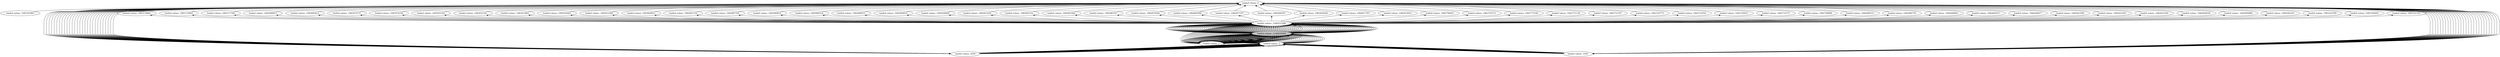 digraph {
	"loaded values- 1083181865"
	"loaded values- 0"
	"loaded values- 0" -> "loaded values- 1083181865" [dir=back]
	"loaded values- 2050"
	"loaded values- 2050" -> "loaded values- 0" [dir=back]
	"loaded values- 3"
	"loaded values- 3" -> "loaded values- 2050" [dir=back]
	"loaded values- -1246676664"
	"loaded values- -1246676664" -> "loaded values- 3" [dir=back]
	"loaded values- -1090521896"
	"loaded values- -1090521896" -> "loaded values- -1246676664" [dir=back]
	"loaded values- 2"
	"loaded values- 2" -> "loaded values- -1090521896" [dir=back]
	"loaded values- -1246676664"
	"loaded values- -1246676664" -> "loaded values- 2" [dir=back]
	"loaded values- -1090521896"
	"loaded values- -1090521896" -> "loaded values- -1246676664" [dir=back]
	"loaded values- 1083162599"
	"loaded values- 1083162599" -> "loaded values- -1090521896" [dir=back]
	"loaded values- 0"
	"loaded values- 0" -> "loaded values- 1083162599" [dir=back]
	"loaded values- 1050"
	"loaded values- 1050" -> "loaded values- 0" [dir=back]
	"loaded values- 3"
	"loaded values- 3" -> "loaded values- 1050" [dir=back]
	"loaded values- -1246676664"
	"loaded values- -1246676664" -> "loaded values- 3" [dir=back]
	"loaded values- -1090521896"
	"loaded values- -1090521896" -> "loaded values- -1246676664" [dir=back]
	"loaded values- 2"
	"loaded values- 2" -> "loaded values- -1090521896" [dir=back]
	"loaded values- -1246676664"
	"loaded values- -1246676664" -> "loaded values- 2" [dir=back]
	"loaded values- -1090521896"
	"loaded values- -1090521896" -> "loaded values- -1246676664" [dir=back]
	"loaded values- 1083160444"
	"loaded values- 1083160444" -> "loaded values- -1090521896" [dir=back]
	"loaded values- 0"
	"loaded values- 0" -> "loaded values- 1083160444" [dir=back]
	"loaded values- 2050"
	"loaded values- 2050" -> "loaded values- 0" [dir=back]
	"loaded values- 3"
	"loaded values- 3" -> "loaded values- 2050" [dir=back]
	"loaded values- -1246676664"
	"loaded values- -1246676664" -> "loaded values- 3" [dir=back]
	"loaded values- -1090521896"
	"loaded values- -1090521896" -> "loaded values- -1246676664" [dir=back]
	"loaded values- 2"
	"loaded values- 2" -> "loaded values- -1090521896" [dir=back]
	"loaded values- -1246676664"
	"loaded values- -1246676664" -> "loaded values- 2" [dir=back]
	"loaded values- -1090521896"
	"loaded values- -1090521896" -> "loaded values- -1246676664" [dir=back]
	"loaded values- 1083141141"
	"loaded values- 1083141141" -> "loaded values- -1090521896" [dir=back]
	"loaded values- 0"
	"loaded values- 0" -> "loaded values- 1083141141" [dir=back]
	"loaded values- 1050"
	"loaded values- 1050" -> "loaded values- 0" [dir=back]
	"loaded values- 3"
	"loaded values- 3" -> "loaded values- 1050" [dir=back]
	"loaded values- -1246676664"
	"loaded values- -1246676664" -> "loaded values- 3" [dir=back]
	"loaded values- -1090521896"
	"loaded values- -1090521896" -> "loaded values- -1246676664" [dir=back]
	"loaded values- 2"
	"loaded values- 2" -> "loaded values- -1090521896" [dir=back]
	"loaded values- -1246676664"
	"loaded values- -1246676664" -> "loaded values- 2" [dir=back]
	"loaded values- -1090521896"
	"loaded values- -1090521896" -> "loaded values- -1246676664" [dir=back]
	"loaded values- 1083138865"
	"loaded values- 1083138865" -> "loaded values- -1090521896" [dir=back]
	"loaded values- 0"
	"loaded values- 0" -> "loaded values- 1083138865" [dir=back]
	"loaded values- 2050"
	"loaded values- 2050" -> "loaded values- 0" [dir=back]
	"loaded values- 3"
	"loaded values- 3" -> "loaded values- 2050" [dir=back]
	"loaded values- -1246676664"
	"loaded values- -1246676664" -> "loaded values- 3" [dir=back]
	"loaded values- -1090521896"
	"loaded values- -1090521896" -> "loaded values- -1246676664" [dir=back]
	"loaded values- 2"
	"loaded values- 2" -> "loaded values- -1090521896" [dir=back]
	"loaded values- -1246676664"
	"loaded values- -1246676664" -> "loaded values- 2" [dir=back]
	"loaded values- -1090521896"
	"loaded values- -1090521896" -> "loaded values- -1246676664" [dir=back]
	"loaded values- 1083119844"
	"loaded values- 1083119844" -> "loaded values- -1090521896" [dir=back]
	"loaded values- 0"
	"loaded values- 0" -> "loaded values- 1083119844" [dir=back]
	"loaded values- 1050"
	"loaded values- 1050" -> "loaded values- 0" [dir=back]
	"loaded values- 3"
	"loaded values- 3" -> "loaded values- 1050" [dir=back]
	"loaded values- -1246676664"
	"loaded values- -1246676664" -> "loaded values- 3" [dir=back]
	"loaded values- -1090521896"
	"loaded values- -1090521896" -> "loaded values- -1246676664" [dir=back]
	"loaded values- 2"
	"loaded values- 2" -> "loaded values- -1090521896" [dir=back]
	"loaded values- -1246676664"
	"loaded values- -1246676664" -> "loaded values- 2" [dir=back]
	"loaded values- -1090521896"
	"loaded values- -1090521896" -> "loaded values- -1246676664" [dir=back]
	"loaded values- 1083117506"
	"loaded values- 1083117506" -> "loaded values- -1090521896" [dir=back]
	"loaded values- 0"
	"loaded values- 0" -> "loaded values- 1083117506" [dir=back]
	"loaded values- 2050"
	"loaded values- 2050" -> "loaded values- 0" [dir=back]
	"loaded values- 3"
	"loaded values- 3" -> "loaded values- 2050" [dir=back]
	"loaded values- -1246676664"
	"loaded values- -1246676664" -> "loaded values- 3" [dir=back]
	"loaded values- -1090521896"
	"loaded values- -1090521896" -> "loaded values- -1246676664" [dir=back]
	"loaded values- 2"
	"loaded values- 2" -> "loaded values- -1090521896" [dir=back]
	"loaded values- -1246676664"
	"loaded values- -1246676664" -> "loaded values- 2" [dir=back]
	"loaded values- -1090521896"
	"loaded values- -1090521896" -> "loaded values- -1246676664" [dir=back]
	"loaded values- 1083098057"
	"loaded values- 1083098057" -> "loaded values- -1090521896" [dir=back]
	"loaded values- 0"
	"loaded values- 0" -> "loaded values- 1083098057" [dir=back]
	"loaded values- 1050"
	"loaded values- 1050" -> "loaded values- 0" [dir=back]
	"loaded values- 3"
	"loaded values- 3" -> "loaded values- 1050" [dir=back]
	"loaded values- -1246676664"
	"loaded values- -1246676664" -> "loaded values- 3" [dir=back]
	"loaded values- -1090521896"
	"loaded values- -1090521896" -> "loaded values- -1246676664" [dir=back]
	"loaded values- 2"
	"loaded values- 2" -> "loaded values- -1090521896" [dir=back]
	"loaded values- -1246676664"
	"loaded values- -1246676664" -> "loaded values- 2" [dir=back]
	"loaded values- -1090521896"
	"loaded values- -1090521896" -> "loaded values- -1246676664" [dir=back]
	"loaded values- 1083095614"
	"loaded values- 1083095614" -> "loaded values- -1090521896" [dir=back]
	"loaded values- 0"
	"loaded values- 0" -> "loaded values- 1083095614" [dir=back]
	"loaded values- 2050"
	"loaded values- 2050" -> "loaded values- 0" [dir=back]
	"loaded values- 3"
	"loaded values- 3" -> "loaded values- 2050" [dir=back]
	"loaded values- -1246676664"
	"loaded values- -1246676664" -> "loaded values- 3" [dir=back]
	"loaded values- -1090521896"
	"loaded values- -1090521896" -> "loaded values- -1246676664" [dir=back]
	"loaded values- 2"
	"loaded values- 2" -> "loaded values- -1090521896" [dir=back]
	"loaded values- -1246676664"
	"loaded values- -1246676664" -> "loaded values- 2" [dir=back]
	"loaded values- -1090521896"
	"loaded values- -1090521896" -> "loaded values- -1246676664" [dir=back]
	"loaded values- 1083076731"
	"loaded values- 1083076731" -> "loaded values- -1090521896" [dir=back]
	"loaded values- 0"
	"loaded values- 0" -> "loaded values- 1083076731" [dir=back]
	"loaded values- 1050"
	"loaded values- 1050" -> "loaded values- 0" [dir=back]
	"loaded values- 3"
	"loaded values- 3" -> "loaded values- 1050" [dir=back]
	"loaded values- -1246676664"
	"loaded values- -1246676664" -> "loaded values- 3" [dir=back]
	"loaded values- -1090521896"
	"loaded values- -1090521896" -> "loaded values- -1246676664" [dir=back]
	"loaded values- 2"
	"loaded values- 2" -> "loaded values- -1090521896" [dir=back]
	"loaded values- -1246676664"
	"loaded values- -1246676664" -> "loaded values- 2" [dir=back]
	"loaded values- -1090521896"
	"loaded values- -1090521896" -> "loaded values- -1246676664" [dir=back]
	"loaded values- 1083074258"
	"loaded values- 1083074258" -> "loaded values- -1090521896" [dir=back]
	"loaded values- 0"
	"loaded values- 0" -> "loaded values- 1083074258" [dir=back]
	"loaded values- 2050"
	"loaded values- 2050" -> "loaded values- 0" [dir=back]
	"loaded values- 3"
	"loaded values- 3" -> "loaded values- 2050" [dir=back]
	"loaded values- -1246676664"
	"loaded values- -1246676664" -> "loaded values- 3" [dir=back]
	"loaded values- -1090521896"
	"loaded values- -1090521896" -> "loaded values- -1246676664" [dir=back]
	"loaded values- 2"
	"loaded values- 2" -> "loaded values- -1090521896" [dir=back]
	"loaded values- -1246676664"
	"loaded values- -1246676664" -> "loaded values- 2" [dir=back]
	"loaded values- -1090521896"
	"loaded values- -1090521896" -> "loaded values- -1246676664" [dir=back]
	"loaded values- 1083055391"
	"loaded values- 1083055391" -> "loaded values- -1090521896" [dir=back]
	"loaded values- 0"
	"loaded values- 0" -> "loaded values- 1083055391" [dir=back]
	"loaded values- 1050"
	"loaded values- 1050" -> "loaded values- 0" [dir=back]
	"loaded values- 3"
	"loaded values- 3" -> "loaded values- 1050" [dir=back]
	"loaded values- -1246676664"
	"loaded values- -1246676664" -> "loaded values- 3" [dir=back]
	"loaded values- -1090521896"
	"loaded values- -1090521896" -> "loaded values- -1246676664" [dir=back]
	"loaded values- 2"
	"loaded values- 2" -> "loaded values- -1090521896" [dir=back]
	"loaded values- -1246676664"
	"loaded values- -1246676664" -> "loaded values- 2" [dir=back]
	"loaded values- -1090521896"
	"loaded values- -1090521896" -> "loaded values- -1246676664" [dir=back]
	"loaded values- 1083052391"
	"loaded values- 1083052391" -> "loaded values- -1090521896" [dir=back]
	"loaded values- 0"
	"loaded values- 0" -> "loaded values- 1083052391" [dir=back]
	"loaded values- 2050"
	"loaded values- 2050" -> "loaded values- 0" [dir=back]
	"loaded values- 3"
	"loaded values- 3" -> "loaded values- 2050" [dir=back]
	"loaded values- -1246676664"
	"loaded values- -1246676664" -> "loaded values- 3" [dir=back]
	"loaded values- -1090521896"
	"loaded values- -1090521896" -> "loaded values- -1246676664" [dir=back]
	"loaded values- 2"
	"loaded values- 2" -> "loaded values- -1090521896" [dir=back]
	"loaded values- -1246676664"
	"loaded values- -1246676664" -> "loaded values- 2" [dir=back]
	"loaded values- -1090521896"
	"loaded values- -1090521896" -> "loaded values- -1246676664" [dir=back]
	"loaded values- 1083033862"
	"loaded values- 1083033862" -> "loaded values- -1090521896" [dir=back]
	"loaded values- 0"
	"loaded values- 0" -> "loaded values- 1083033862" [dir=back]
	"loaded values- 1050"
	"loaded values- 1050" -> "loaded values- 0" [dir=back]
	"loaded values- 3"
	"loaded values- 3" -> "loaded values- 1050" [dir=back]
	"loaded values- -1246676664"
	"loaded values- -1246676664" -> "loaded values- 3" [dir=back]
	"loaded values- -1090521896"
	"loaded values- -1090521896" -> "loaded values- -1246676664" [dir=back]
	"loaded values- 2"
	"loaded values- 2" -> "loaded values- -1090521896" [dir=back]
	"loaded values- -1246676664"
	"loaded values- -1246676664" -> "loaded values- 2" [dir=back]
	"loaded values- -1090521896"
	"loaded values- -1090521896" -> "loaded values- -1246676664" [dir=back]
	"loaded values- 1083030403"
	"loaded values- 1083030403" -> "loaded values- -1090521896" [dir=back]
	"loaded values- 0"
	"loaded values- 0" -> "loaded values- 1083030403" [dir=back]
	"loaded values- 2050"
	"loaded values- 2050" -> "loaded values- 0" [dir=back]
	"loaded values- 3"
	"loaded values- 3" -> "loaded values- 2050" [dir=back]
	"loaded values- -1246676664"
	"loaded values- -1246676664" -> "loaded values- 3" [dir=back]
	"loaded values- -1090521896"
	"loaded values- -1090521896" -> "loaded values- -1246676664" [dir=back]
	"loaded values- 2"
	"loaded values- 2" -> "loaded values- -1090521896" [dir=back]
	"loaded values- -1246676664"
	"loaded values- -1246676664" -> "loaded values- 2" [dir=back]
	"loaded values- -1090521896"
	"loaded values- -1090521896" -> "loaded values- -1246676664" [dir=back]
	"loaded values- 1083012489"
	"loaded values- 1083012489" -> "loaded values- -1090521896" [dir=back]
	"loaded values- 0"
	"loaded values- 0" -> "loaded values- 1083012489" [dir=back]
	"loaded values- 1050"
	"loaded values- 1050" -> "loaded values- 0" [dir=back]
	"loaded values- 3"
	"loaded values- 3" -> "loaded values- 1050" [dir=back]
	"loaded values- -1246676664"
	"loaded values- -1246676664" -> "loaded values- 3" [dir=back]
	"loaded values- -1090521896"
	"loaded values- -1090521896" -> "loaded values- -1246676664" [dir=back]
	"loaded values- 2"
	"loaded values- 2" -> "loaded values- -1090521896" [dir=back]
	"loaded values- -1246676664"
	"loaded values- -1246676664" -> "loaded values- 2" [dir=back]
	"loaded values- -1090521896"
	"loaded values- -1090521896" -> "loaded values- -1246676664" [dir=back]
	"loaded values- 1083009053"
	"loaded values- 1083009053" -> "loaded values- -1090521896" [dir=back]
	"loaded values- 0"
	"loaded values- 0" -> "loaded values- 1083009053" [dir=back]
	"loaded values- 2050"
	"loaded values- 2050" -> "loaded values- 0" [dir=back]
	"loaded values- 3"
	"loaded values- 3" -> "loaded values- 2050" [dir=back]
	"loaded values- -1246676664"
	"loaded values- -1246676664" -> "loaded values- 3" [dir=back]
	"loaded values- -1090521896"
	"loaded values- -1090521896" -> "loaded values- -1246676664" [dir=back]
	"loaded values- 2"
	"loaded values- 2" -> "loaded values- -1090521896" [dir=back]
	"loaded values- -1246676664"
	"loaded values- -1246676664" -> "loaded values- 2" [dir=back]
	"loaded values- -1090521896"
	"loaded values- -1090521896" -> "loaded values- -1246676664" [dir=back]
	"loaded values- 1082991150"
	"loaded values- 1082991150" -> "loaded values- -1090521896" [dir=back]
	"loaded values- 0"
	"loaded values- 0" -> "loaded values- 1082991150" [dir=back]
	"loaded values- 1050"
	"loaded values- 1050" -> "loaded values- 0" [dir=back]
	"loaded values- 3"
	"loaded values- 3" -> "loaded values- 1050" [dir=back]
	"loaded values- -1246676664"
	"loaded values- -1246676664" -> "loaded values- 3" [dir=back]
	"loaded values- -1090521896"
	"loaded values- -1090521896" -> "loaded values- -1246676664" [dir=back]
	"loaded values- 2"
	"loaded values- 2" -> "loaded values- -1090521896" [dir=back]
	"loaded values- -1246676664"
	"loaded values- -1246676664" -> "loaded values- 2" [dir=back]
	"loaded values- -1090521896"
	"loaded values- -1090521896" -> "loaded values- -1246676664" [dir=back]
	"loaded values- 1082987709"
	"loaded values- 1082987709" -> "loaded values- -1090521896" [dir=back]
	"loaded values- 0"
	"loaded values- 0" -> "loaded values- 1082987709" [dir=back]
	"loaded values- 2050"
	"loaded values- 2050" -> "loaded values- 0" [dir=back]
	"loaded values- 3"
	"loaded values- 3" -> "loaded values- 2050" [dir=back]
	"loaded values- -1246676664"
	"loaded values- -1246676664" -> "loaded values- 3" [dir=back]
	"loaded values- -1090521896"
	"loaded values- -1090521896" -> "loaded values- -1246676664" [dir=back]
	"loaded values- 2"
	"loaded values- 2" -> "loaded values- -1090521896" [dir=back]
	"loaded values- -1246676664"
	"loaded values- -1246676664" -> "loaded values- 2" [dir=back]
	"loaded values- -1090521896"
	"loaded values- -1090521896" -> "loaded values- -1246676664" [dir=back]
	"loaded values- 1082969814"
	"loaded values- 1082969814" -> "loaded values- -1090521896" [dir=back]
	"loaded values- 0"
	"loaded values- 0" -> "loaded values- 1082969814" [dir=back]
	"loaded values- 1050"
	"loaded values- 1050" -> "loaded values- 0" [dir=back]
	"loaded values- 3"
	"loaded values- 3" -> "loaded values- 1050" [dir=back]
	"loaded values- -1246676664"
	"loaded values- -1246676664" -> "loaded values- 3" [dir=back]
	"loaded values- -1090521896"
	"loaded values- -1090521896" -> "loaded values- -1246676664" [dir=back]
	"loaded values- 2"
	"loaded values- 2" -> "loaded values- -1090521896" [dir=back]
	"loaded values- -1246676664"
	"loaded values- -1246676664" -> "loaded values- 2" [dir=back]
	"loaded values- -1090521896"
	"loaded values- -1090521896" -> "loaded values- -1246676664" [dir=back]
	"loaded values- 1082966254"
	"loaded values- 1082966254" -> "loaded values- -1090521896" [dir=back]
	"loaded values- 0"
	"loaded values- 0" -> "loaded values- 1082966254" [dir=back]
	"loaded values- 2050"
	"loaded values- 2050" -> "loaded values- 0" [dir=back]
	"loaded values- 3"
	"loaded values- 3" -> "loaded values- 2050" [dir=back]
	"loaded values- -1246676664"
	"loaded values- -1246676664" -> "loaded values- 3" [dir=back]
	"loaded values- -1090521896"
	"loaded values- -1090521896" -> "loaded values- -1246676664" [dir=back]
	"loaded values- 2"
	"loaded values- 2" -> "loaded values- -1090521896" [dir=back]
	"loaded values- -1246676664"
	"loaded values- -1246676664" -> "loaded values- 2" [dir=back]
	"loaded values- -1090521896"
	"loaded values- -1090521896" -> "loaded values- -1246676664" [dir=back]
	"loaded values- 1082948031"
	"loaded values- 1082948031" -> "loaded values- -1090521896" [dir=back]
	"loaded values- 0"
	"loaded values- 0" -> "loaded values- 1082948031" [dir=back]
	"loaded values- 1050"
	"loaded values- 1050" -> "loaded values- 0" [dir=back]
	"loaded values- 3"
	"loaded values- 3" -> "loaded values- 1050" [dir=back]
	"loaded values- -1246676664"
	"loaded values- -1246676664" -> "loaded values- 3" [dir=back]
	"loaded values- -1090521896"
	"loaded values- -1090521896" -> "loaded values- -1246676664" [dir=back]
	"loaded values- 2"
	"loaded values- 2" -> "loaded values- -1090521896" [dir=back]
	"loaded values- -1246676664"
	"loaded values- -1246676664" -> "loaded values- 2" [dir=back]
	"loaded values- -1090521896"
	"loaded values- -1090521896" -> "loaded values- -1246676664" [dir=back]
	"loaded values- 1082944810"
	"loaded values- 1082944810" -> "loaded values- -1090521896" [dir=back]
	"loaded values- 0"
	"loaded values- 0" -> "loaded values- 1082944810" [dir=back]
	"loaded values- 2050"
	"loaded values- 2050" -> "loaded values- 0" [dir=back]
	"loaded values- 3"
	"loaded values- 3" -> "loaded values- 2050" [dir=back]
	"loaded values- -1246676664"
	"loaded values- -1246676664" -> "loaded values- 3" [dir=back]
	"loaded values- -1090521896"
	"loaded values- -1090521896" -> "loaded values- -1246676664" [dir=back]
	"loaded values- 2"
	"loaded values- 2" -> "loaded values- -1090521896" [dir=back]
	"loaded values- -1246676664"
	"loaded values- -1246676664" -> "loaded values- 2" [dir=back]
	"loaded values- -1090521896"
	"loaded values- -1090521896" -> "loaded values- -1246676664" [dir=back]
	"loaded values- 1082926646"
	"loaded values- 1082926646" -> "loaded values- -1090521896" [dir=back]
	"loaded values- 0"
	"loaded values- 0" -> "loaded values- 1082926646" [dir=back]
	"loaded values- 1050"
	"loaded values- 1050" -> "loaded values- 0" [dir=back]
	"loaded values- 3"
	"loaded values- 3" -> "loaded values- 1050" [dir=back]
	"loaded values- -1246676664"
	"loaded values- -1246676664" -> "loaded values- 3" [dir=back]
	"loaded values- -1090521896"
	"loaded values- -1090521896" -> "loaded values- -1246676664" [dir=back]
	"loaded values- 2"
	"loaded values- 2" -> "loaded values- -1090521896" [dir=back]
	"loaded values- -1246676664"
	"loaded values- -1246676664" -> "loaded values- 2" [dir=back]
	"loaded values- -1090521896"
	"loaded values- -1090521896" -> "loaded values- -1246676664" [dir=back]
	"loaded values- 1082923292"
	"loaded values- 1082923292" -> "loaded values- -1090521896" [dir=back]
	"loaded values- 0"
	"loaded values- 0" -> "loaded values- 1082923292" [dir=back]
	"loaded values- 2050"
	"loaded values- 2050" -> "loaded values- 0" [dir=back]
	"loaded values- 3"
	"loaded values- 3" -> "loaded values- 2050" [dir=back]
	"loaded values- -1246676664"
	"loaded values- -1246676664" -> "loaded values- 3" [dir=back]
	"loaded values- -1090521896"
	"loaded values- -1090521896" -> "loaded values- -1246676664" [dir=back]
	"loaded values- 2"
	"loaded values- 2" -> "loaded values- -1090521896" [dir=back]
	"loaded values- -1246676664"
	"loaded values- -1246676664" -> "loaded values- 2" [dir=back]
	"loaded values- -1090521896"
	"loaded values- -1090521896" -> "loaded values- -1246676664" [dir=back]
	"loaded values- 1082905161"
	"loaded values- 1082905161" -> "loaded values- -1090521896" [dir=back]
	"loaded values- 0"
	"loaded values- 0" -> "loaded values- 1082905161" [dir=back]
	"loaded values- 1050"
	"loaded values- 1050" -> "loaded values- 0" [dir=back]
	"loaded values- 3"
	"loaded values- 3" -> "loaded values- 1050" [dir=back]
	"loaded values- -1246676664"
	"loaded values- -1246676664" -> "loaded values- 3" [dir=back]
	"loaded values- -1090521896"
	"loaded values- -1090521896" -> "loaded values- -1246676664" [dir=back]
	"loaded values- 2"
	"loaded values- 2" -> "loaded values- -1090521896" [dir=back]
	"loaded values- -1246676664"
	"loaded values- -1246676664" -> "loaded values- 2" [dir=back]
	"loaded values- -1090521896"
	"loaded values- -1090521896" -> "loaded values- -1246676664" [dir=back]
	"loaded values- 1082901602"
	"loaded values- 1082901602" -> "loaded values- -1090521896" [dir=back]
	"loaded values- 0"
	"loaded values- 0" -> "loaded values- 1082901602" [dir=back]
	"loaded values- 2050"
	"loaded values- 2050" -> "loaded values- 0" [dir=back]
	"loaded values- 3"
	"loaded values- 3" -> "loaded values- 2050" [dir=back]
	"loaded values- -1246676664"
	"loaded values- -1246676664" -> "loaded values- 3" [dir=back]
	"loaded values- -1090521896"
	"loaded values- -1090521896" -> "loaded values- -1246676664" [dir=back]
	"loaded values- 2"
	"loaded values- 2" -> "loaded values- -1090521896" [dir=back]
	"loaded values- -1246676664"
	"loaded values- -1246676664" -> "loaded values- 2" [dir=back]
	"loaded values- -1090521896"
	"loaded values- -1090521896" -> "loaded values- -1246676664" [dir=back]
	"loaded values- 1082883547"
	"loaded values- 1082883547" -> "loaded values- -1090521896" [dir=back]
	"loaded values- 0"
	"loaded values- 0" -> "loaded values- 1082883547" [dir=back]
	"loaded values- 1050"
	"loaded values- 1050" -> "loaded values- 0" [dir=back]
	"loaded values- 3"
	"loaded values- 3" -> "loaded values- 1050" [dir=back]
	"loaded values- -1246676664"
	"loaded values- -1246676664" -> "loaded values- 3" [dir=back]
	"loaded values- -1090521896"
	"loaded values- -1090521896" -> "loaded values- -1246676664" [dir=back]
	"loaded values- 2"
	"loaded values- 2" -> "loaded values- -1090521896" [dir=back]
	"loaded values- -1246676664"
	"loaded values- -1246676664" -> "loaded values- 2" [dir=back]
	"loaded values- -1090521896"
	"loaded values- -1090521896" -> "loaded values- -1246676664" [dir=back]
	"loaded values- 1082879264"
	"loaded values- 1082879264" -> "loaded values- -1090521896" [dir=back]
	"loaded values- 0"
	"loaded values- 0" -> "loaded values- 1082879264" [dir=back]
	"loaded values- 2050"
	"loaded values- 2050" -> "loaded values- 0" [dir=back]
	"loaded values- 3"
	"loaded values- 3" -> "loaded values- 2050" [dir=back]
	"loaded values- -1246676664"
	"loaded values- -1246676664" -> "loaded values- 3" [dir=back]
	"loaded values- -1090521896"
	"loaded values- -1090521896" -> "loaded values- -1246676664" [dir=back]
	"loaded values- 2"
	"loaded values- 2" -> "loaded values- -1090521896" [dir=back]
	"loaded values- -1246676664"
	"loaded values- -1246676664" -> "loaded values- 2" [dir=back]
	"loaded values- -1090521896"
	"loaded values- -1090521896" -> "loaded values- -1246676664" [dir=back]
	"loaded values- 1082862090"
	"loaded values- 1082862090" -> "loaded values- -1090521896" [dir=back]
	"loaded values- 0"
	"loaded values- 0" -> "loaded values- 1082862090" [dir=back]
	"loaded values- 1050"
	"loaded values- 1050" -> "loaded values- 0" [dir=back]
	"loaded values- 3"
	"loaded values- 3" -> "loaded values- 1050" [dir=back]
	"loaded values- -1246676664"
	"loaded values- -1246676664" -> "loaded values- 3" [dir=back]
	"loaded values- -1090521896"
	"loaded values- -1090521896" -> "loaded values- -1246676664" [dir=back]
	"loaded values- 2"
	"loaded values- 2" -> "loaded values- -1090521896" [dir=back]
	"loaded values- -1246676664"
	"loaded values- -1246676664" -> "loaded values- 2" [dir=back]
	"loaded values- -1090521896"
	"loaded values- -1090521896" -> "loaded values- -1246676664" [dir=back]
	"loaded values- 1082857707"
	"loaded values- 1082857707" -> "loaded values- -1090521896" [dir=back]
	"loaded values- 0"
	"loaded values- 0" -> "loaded values- 1082857707" [dir=back]
	"loaded values- 2050"
	"loaded values- 2050" -> "loaded values- 0" [dir=back]
	"loaded values- 3"
	"loaded values- 3" -> "loaded values- 2050" [dir=back]
	"loaded values- -1246676664"
	"loaded values- -1246676664" -> "loaded values- 3" [dir=back]
	"loaded values- -1090521896"
	"loaded values- -1090521896" -> "loaded values- -1246676664" [dir=back]
	"loaded values- 2"
	"loaded values- 2" -> "loaded values- -1090521896" [dir=back]
	"loaded values- -1246676664"
	"loaded values- -1246676664" -> "loaded values- 2" [dir=back]
	"loaded values- -1090521896"
	"loaded values- -1090521896" -> "loaded values- -1246676664" [dir=back]
	"loaded values- 1082840567"
	"loaded values- 1082840567" -> "loaded values- -1090521896" [dir=back]
	"loaded values- 0"
	"loaded values- 0" -> "loaded values- 1082840567" [dir=back]
	"loaded values- 1050"
	"loaded values- 1050" -> "loaded values- 0" [dir=back]
	"loaded values- 3"
	"loaded values- 3" -> "loaded values- 1050" [dir=back]
	"loaded values- -1246676664"
	"loaded values- -1246676664" -> "loaded values- 3" [dir=back]
	"loaded values- -1090521896"
	"loaded values- -1090521896" -> "loaded values- -1246676664" [dir=back]
	"loaded values- 2"
	"loaded values- 2" -> "loaded values- -1090521896" [dir=back]
	"loaded values- -1246676664"
	"loaded values- -1246676664" -> "loaded values- 2" [dir=back]
	"loaded values- -1090521896"
	"loaded values- -1090521896" -> "loaded values- -1246676664" [dir=back]
	"loaded values- 1082836266"
	"loaded values- 1082836266" -> "loaded values- -1090521896" [dir=back]
	"loaded values- 0"
	"loaded values- 0" -> "loaded values- 1082836266" [dir=back]
	"loaded values- 2050"
	"loaded values- 2050" -> "loaded values- 0" [dir=back]
	"loaded values- 3"
	"loaded values- 3" -> "loaded values- 2050" [dir=back]
	"loaded values- -1246676664"
	"loaded values- -1246676664" -> "loaded values- 3" [dir=back]
	"loaded values- -1090521896"
	"loaded values- -1090521896" -> "loaded values- -1246676664" [dir=back]
	"loaded values- 2"
	"loaded values- 2" -> "loaded values- -1090521896" [dir=back]
	"loaded values- -1246676664"
	"loaded values- -1246676664" -> "loaded values- 2" [dir=back]
	"loaded values- -1090521896"
	"loaded values- -1090521896" -> "loaded values- -1246676664" [dir=back]
	"loaded values- 1082817787"
	"loaded values- 1082817787" -> "loaded values- -1090521896" [dir=back]
	"loaded values- 0"
	"loaded values- 0" -> "loaded values- 1082817787" [dir=back]
	"loaded values- 1050"
	"loaded values- 1050" -> "loaded values- 0" [dir=back]
	"loaded values- 3"
	"loaded values- 3" -> "loaded values- 1050" [dir=back]
	"loaded values- -1246676664"
	"loaded values- -1246676664" -> "loaded values- 3" [dir=back]
	"loaded values- -1090521896"
	"loaded values- -1090521896" -> "loaded values- -1246676664" [dir=back]
	"loaded values- 2"
	"loaded values- 2" -> "loaded values- -1090521896" [dir=back]
	"loaded values- -1246676664"
	"loaded values- -1246676664" -> "loaded values- 2" [dir=back]
	"loaded values- -1090521896"
	"loaded values- -1090521896" -> "loaded values- -1246676664" [dir=back]
	"loaded values- 1082814923"
	"loaded values- 1082814923" -> "loaded values- -1090521896" [dir=back]
	"loaded values- 0"
	"loaded values- 0" -> "loaded values- 1082814923" [dir=back]
	"loaded values- 2050"
	"loaded values- 2050" -> "loaded values- 0" [dir=back]
	"loaded values- 3"
	"loaded values- 3" -> "loaded values- 2050" [dir=back]
	"loaded values- -1246676664"
	"loaded values- -1246676664" -> "loaded values- 3" [dir=back]
	"loaded values- -1090521896"
	"loaded values- -1090521896" -> "loaded values- -1246676664" [dir=back]
	"loaded values- 2"
	"loaded values- 2" -> "loaded values- -1090521896" [dir=back]
	"loaded values- -1246676664"
	"loaded values- -1246676664" -> "loaded values- 2" [dir=back]
	"loaded values- -1090521896"
	"loaded values- -1090521896" -> "loaded values- -1246676664" [dir=back]
	"loaded values- 1082796443"
	"loaded values- 1082796443" -> "loaded values- -1090521896" [dir=back]
	"loaded values- 0"
	"loaded values- 0" -> "loaded values- 1082796443" [dir=back]
	"loaded values- 1050"
	"loaded values- 1050" -> "loaded values- 0" [dir=back]
	"loaded values- 3"
	"loaded values- 3" -> "loaded values- 1050" [dir=back]
	"loaded values- -1246676664"
	"loaded values- -1246676664" -> "loaded values- 3" [dir=back]
	"loaded values- -1090521896"
	"loaded values- -1090521896" -> "loaded values- -1246676664" [dir=back]
	"loaded values- 2"
	"loaded values- 2" -> "loaded values- -1090521896" [dir=back]
	"loaded values- -1246676664"
	"loaded values- -1246676664" -> "loaded values- 2" [dir=back]
	"loaded values- -1090521896"
	"loaded values- -1090521896" -> "loaded values- -1246676664" [dir=back]
	"loaded values- 1082793572"
	"loaded values- 1082793572" -> "loaded values- -1090521896" [dir=back]
	"loaded values- 0"
	"loaded values- 0" -> "loaded values- 1082793572" [dir=back]
	"loaded values- 2050"
	"loaded values- 2050" -> "loaded values- 0" [dir=back]
	"loaded values- 3"
	"loaded values- 3" -> "loaded values- 2050" [dir=back]
	"loaded values- -1246676664"
	"loaded values- -1246676664" -> "loaded values- 3" [dir=back]
	"loaded values- -1090521896"
	"loaded values- -1090521896" -> "loaded values- -1246676664" [dir=back]
	"loaded values- 2"
	"loaded values- 2" -> "loaded values- -1090521896" [dir=back]
	"loaded values- -1246676664"
	"loaded values- -1246676664" -> "loaded values- 2" [dir=back]
	"loaded values- -1090521896"
	"loaded values- -1090521896" -> "loaded values- -1246676664" [dir=back]
	"loaded values- 1082775108"
	"loaded values- 1082775108" -> "loaded values- -1090521896" [dir=back]
	"loaded values- 0"
	"loaded values- 0" -> "loaded values- 1082775108" [dir=back]
	"loaded values- 1050"
	"loaded values- 1050" -> "loaded values- 0" [dir=back]
	"loaded values- 3"
	"loaded values- 3" -> "loaded values- 1050" [dir=back]
	"loaded values- -1246676664"
	"loaded values- -1246676664" -> "loaded values- 3" [dir=back]
	"loaded values- -1090521896"
	"loaded values- -1090521896" -> "loaded values- -1246676664" [dir=back]
	"loaded values- 2"
	"loaded values- 2" -> "loaded values- -1090521896" [dir=back]
	"loaded values- -1246676664"
	"loaded values- -1246676664" -> "loaded values- 2" [dir=back]
	"loaded values- -1090521896"
	"loaded values- -1090521896" -> "loaded values- -1246676664" [dir=back]
	"loaded values- 1082772138"
	"loaded values- 1082772138" -> "loaded values- -1090521896" [dir=back]
	"loaded values- 0"
	"loaded values- 0" -> "loaded values- 1082772138" [dir=back]
	"loaded values- 2050"
	"loaded values- 2050" -> "loaded values- 0" [dir=back]
	"loaded values- 3"
	"loaded values- 3" -> "loaded values- 2050" [dir=back]
	"loaded values- -1246676664"
	"loaded values- -1246676664" -> "loaded values- 3" [dir=back]
	"loaded values- -1090521896"
	"loaded values- -1090521896" -> "loaded values- -1246676664" [dir=back]
	"loaded values- 2"
	"loaded values- 2" -> "loaded values- -1090521896" [dir=back]
	"loaded values- -1246676664"
	"loaded values- -1246676664" -> "loaded values- 2" [dir=back]
	"loaded values- -1090521896"
	"loaded values- -1090521896" -> "loaded values- -1246676664" [dir=back]
	"loaded values- 1082753747"
	"loaded values- 1082753747" -> "loaded values- -1090521896" [dir=back]
	"loaded values- 0"
	"loaded values- 0" -> "loaded values- 1082753747" [dir=back]
	"loaded values- 1050"
	"loaded values- 1050" -> "loaded values- 0" [dir=back]
	"loaded values- 3"
	"loaded values- 3" -> "loaded values- 1050" [dir=back]
	"loaded values- -1246676664"
	"loaded values- -1246676664" -> "loaded values- 3" [dir=back]
	"loaded values- -1090521896"
	"loaded values- -1090521896" -> "loaded values- -1246676664" [dir=back]
	"loaded values- 2"
	"loaded values- 2" -> "loaded values- -1090521896" [dir=back]
	"loaded values- -1246676664"
	"loaded values- -1246676664" -> "loaded values- 2" [dir=back]
	"loaded values- -1090521896"
	"loaded values- -1090521896" -> "loaded values- -1246676664" [dir=back]
	"loaded values- 1082750775"
	"loaded values- 1082750775" -> "loaded values- -1090521896" [dir=back]
	"loaded values- 0"
	"loaded values- 0" -> "loaded values- 1082750775" [dir=back]
	"loaded values- 2050"
	"loaded values- 2050" -> "loaded values- 0" [dir=back]
	"loaded values- 3"
	"loaded values- 3" -> "loaded values- 2050" [dir=back]
	"loaded values- -1246676664"
	"loaded values- -1246676664" -> "loaded values- 3" [dir=back]
	"loaded values- -1090521896"
	"loaded values- -1090521896" -> "loaded values- -1246676664" [dir=back]
	"loaded values- 2"
	"loaded values- 2" -> "loaded values- -1090521896" [dir=back]
	"loaded values- -1246676664"
	"loaded values- -1246676664" -> "loaded values- 2" [dir=back]
	"loaded values- -1090521896"
	"loaded values- -1090521896" -> "loaded values- -1246676664" [dir=back]
	"loaded values- 1082732054"
	"loaded values- 1082732054" -> "loaded values- -1090521896" [dir=back]
	"loaded values- 0"
	"loaded values- 0" -> "loaded values- 1082732054" [dir=back]
	"loaded values- 1050"
	"loaded values- 1050" -> "loaded values- 0" [dir=back]
	"loaded values- 3"
	"loaded values- 3" -> "loaded values- 1050" [dir=back]
	"loaded values- -1246676664"
	"loaded values- -1246676664" -> "loaded values- 3" [dir=back]
	"loaded values- -1090521896"
	"loaded values- -1090521896" -> "loaded values- -1246676664" [dir=back]
	"loaded values- 2"
	"loaded values- 2" -> "loaded values- -1090521896" [dir=back]
	"loaded values- -1246676664"
	"loaded values- -1246676664" -> "loaded values- 2" [dir=back]
	"loaded values- -1090521896"
	"loaded values- -1090521896" -> "loaded values- -1246676664" [dir=back]
	"loaded values- 1082729433"
	"loaded values- 1082729433" -> "loaded values- -1090521896" [dir=back]
	"loaded values- 0"
	"loaded values- 0" -> "loaded values- 1082729433" [dir=back]
	"loaded values- 2050"
	"loaded values- 2050" -> "loaded values- 0" [dir=back]
	"loaded values- 3"
	"loaded values- 3" -> "loaded values- 2050" [dir=back]
	"loaded values- -1246676664"
	"loaded values- -1246676664" -> "loaded values- 3" [dir=back]
	"loaded values- -1090521896"
	"loaded values- -1090521896" -> "loaded values- -1246676664" [dir=back]
	"loaded values- 2"
	"loaded values- 2" -> "loaded values- -1090521896" [dir=back]
	"loaded values- -1246676664"
	"loaded values- -1246676664" -> "loaded values- 2" [dir=back]
	"loaded values- -1090521896"
	"loaded values- -1090521896" -> "loaded values- -1246676664" [dir=back]
	"loaded values- 1082710727"
	"loaded values- 1082710727" -> "loaded values- -1090521896" [dir=back]
	"loaded values- 0"
	"loaded values- 0" -> "loaded values- 1082710727" [dir=back]
	"loaded values- 1050"
	"loaded values- 1050" -> "loaded values- 0" [dir=back]
	"loaded values- 3"
	"loaded values- 3" -> "loaded values- 1050" [dir=back]
	"loaded values- -1246676664"
	"loaded values- -1246676664" -> "loaded values- 3" [dir=back]
	"loaded values- -1090521896"
	"loaded values- -1090521896" -> "loaded values- -1246676664" [dir=back]
	"loaded values- 2"
	"loaded values- 2" -> "loaded values- -1090521896" [dir=back]
	"loaded values- -1246676664"
	"loaded values- -1246676664" -> "loaded values- 2" [dir=back]
	"loaded values- -1090521896"
	"loaded values- -1090521896" -> "loaded values- -1246676664" [dir=back]
	"loaded values- 1082708086"
	"loaded values- 1082708086" -> "loaded values- -1090521896" [dir=back]
	"loaded values- 0"
	"loaded values- 0" -> "loaded values- 1082708086" [dir=back]
	"loaded values- 2050"
	"loaded values- 2050" -> "loaded values- 0" [dir=back]
	"loaded values- 3"
	"loaded values- 3" -> "loaded values- 2050" [dir=back]
	"loaded values- -1246676664"
	"loaded values- -1246676664" -> "loaded values- 3" [dir=back]
	"loaded values- -1090521896"
	"loaded values- -1090521896" -> "loaded values- -1246676664" [dir=back]
	"loaded values- 2"
	"loaded values- 2" -> "loaded values- -1090521896" [dir=back]
	"loaded values- -1246676664"
	"loaded values- -1246676664" -> "loaded values- 2" [dir=back]
	"loaded values- -1090521896"
	"loaded values- -1090521896" -> "loaded values- -1246676664" [dir=back]
	"loaded values- 1082689333"
	"loaded values- 1082689333" -> "loaded values- -1090521896" [dir=back]
	"loaded values- 0"
	"loaded values- 0" -> "loaded values- 1082689333" [dir=back]
	"loaded values- 1050"
	"loaded values- 1050" -> "loaded values- 0" [dir=back]
	"loaded values- 3"
	"loaded values- 3" -> "loaded values- 1050" [dir=back]
	"loaded values- -1246676664"
	"loaded values- -1246676664" -> "loaded values- 3" [dir=back]
	"loaded values- -1090521896"
	"loaded values- -1090521896" -> "loaded values- -1246676664" [dir=back]
	"loaded values- 2"
	"loaded values- 2" -> "loaded values- -1090521896" [dir=back]
	"loaded values- -1246676664"
	"loaded values- -1246676664" -> "loaded values- 2" [dir=back]
	"loaded values- -1090521896"
	"loaded values- -1090521896" -> "loaded values- -1246676664" [dir=back]
	"loaded values- 1082686750"
	"loaded values- 1082686750" -> "loaded values- -1090521896" [dir=back]
	"loaded values- 0"
	"loaded values- 0" -> "loaded values- 1082686750" [dir=back]
	"loaded values- 2050"
	"loaded values- 2050" -> "loaded values- 0" [dir=back]
	"loaded values- 3"
	"loaded values- 3" -> "loaded values- 2050" [dir=back]
	"loaded values- -1246676664"
	"loaded values- -1246676664" -> "loaded values- 3" [dir=back]
	"loaded values- -1090521896"
	"loaded values- -1090521896" -> "loaded values- -1246676664" [dir=back]
	"loaded values- 2"
	"loaded values- 2" -> "loaded values- -1090521896" [dir=back]
	"loaded values- -1246676664"
	"loaded values- -1246676664" -> "loaded values- 2" [dir=back]
	"loaded values- -1090521896"
	"loaded values- -1090521896" -> "loaded values- -1246676664" [dir=back]
	"loaded values- 1082668002"
	"loaded values- 1082668002" -> "loaded values- -1090521896" [dir=back]
	"loaded values- 0"
	"loaded values- 0" -> "loaded values- 1082668002" [dir=back]
	"loaded values- 1050"
	"loaded values- 1050" -> "loaded values- 0" [dir=back]
	"loaded values- 3"
	"loaded values- 3" -> "loaded values- 1050" [dir=back]
	"loaded values- -1246676664"
	"loaded values- -1246676664" -> "loaded values- 3" [dir=back]
	"loaded values- -1090521896"
	"loaded values- -1090521896" -> "loaded values- -1246676664" [dir=back]
	"loaded values- 2"
	"loaded values- 2" -> "loaded values- -1090521896" [dir=back]
	"loaded values- -1246676664"
	"loaded values- -1246676664" -> "loaded values- 2" [dir=back]
	"loaded values- -1090521896"
	"loaded values- -1090521896" -> "loaded values- -1246676664" [dir=back]
	"loaded values- 1082665017"
	"loaded values- 1082665017" -> "loaded values- -1090521896" [dir=back]
	"loaded values- 0"
	"loaded values- 0" -> "loaded values- 1082665017" [dir=back]
	"loaded values- 2050"
	"loaded values- 2050" -> "loaded values- 0" [dir=back]
	"loaded values- 3"
	"loaded values- 3" -> "loaded values- 2050" [dir=back]
	"loaded values- -1246676664"
	"loaded values- -1246676664" -> "loaded values- 3" [dir=back]
	"loaded values- -1090521896"
	"loaded values- -1090521896" -> "loaded values- -1246676664" [dir=back]
	"loaded values- 2"
	"loaded values- 2" -> "loaded values- -1090521896" [dir=back]
	"loaded values- -1246676664"
	"loaded values- -1246676664" -> "loaded values- 2" [dir=back]
	"loaded values- -1090521896"
	"loaded values- -1090521896" -> "loaded values- -1246676664" [dir=back]
	"loaded values- 1082646677"
	"loaded values- 1082646677" -> "loaded values- -1090521896" [dir=back]
	"loaded values- 0"
	"loaded values- 0" -> "loaded values- 1082646677" [dir=back]
	"loaded values- 1050"
	"loaded values- 1050" -> "loaded values- 0" [dir=back]
	"loaded values- 3"
	"loaded values- 3" -> "loaded values- 1050" [dir=back]
	"loaded values- -1246676664"
	"loaded values- -1246676664" -> "loaded values- 3" [dir=back]
	"loaded values- -1090521896"
	"loaded values- -1090521896" -> "loaded values- -1246676664" [dir=back]
	"loaded values- 2"
	"loaded values- 2" -> "loaded values- -1090521896" [dir=back]
	"loaded values- -1246676664"
	"loaded values- -1246676664" -> "loaded values- 2" [dir=back]
	"loaded values- -1090521896"
	"loaded values- -1090521896" -> "loaded values- -1246676664" [dir=back]
	"loaded values- 1082643584"
	"loaded values- 1082643584" -> "loaded values- -1090521896" [dir=back]
	"loaded values- 0"
	"loaded values- 0" -> "loaded values- 1082643584" [dir=back]
	"loaded values- 2050"
	"loaded values- 2050" -> "loaded values- 0" [dir=back]
	"loaded values- 3"
	"loaded values- 3" -> "loaded values- 2050" [dir=back]
	"loaded values- -1246676664"
	"loaded values- -1246676664" -> "loaded values- 3" [dir=back]
	"loaded values- -1090521896"
	"loaded values- -1090521896" -> "loaded values- -1246676664" [dir=back]
	"loaded values- 2"
	"loaded values- 2" -> "loaded values- -1090521896" [dir=back]
	"loaded values- -1246676664"
	"loaded values- -1246676664" -> "loaded values- 2" [dir=back]
	"loaded values- -1090521896"
	"loaded values- -1090521896" -> "loaded values- -1246676664" [dir=back]
	"loaded values- 1082625361"
	"loaded values- 1082625361" -> "loaded values- -1090521896" [dir=back]
	"loaded values- 0"
	"loaded values- 0" -> "loaded values- 1082625361" [dir=back]
	"loaded values- 1050"
	"loaded values- 1050" -> "loaded values- 0" [dir=back]
	"loaded values- 3"
	"loaded values- 3" -> "loaded values- 1050" [dir=back]
	"loaded values- -1246676664"
	"loaded values- -1246676664" -> "loaded values- 3" [dir=back]
	"loaded values- -1090521896"
	"loaded values- -1090521896" -> "loaded values- -1246676664" [dir=back]
	"loaded values- 2"
	"loaded values- 2" -> "loaded values- -1090521896" [dir=back]
	"loaded values- -1246676664"
	"loaded values- -1246676664" -> "loaded values- 2" [dir=back]
	"loaded values- -1090521896"
	"loaded values- -1090521896" -> "loaded values- -1246676664" [dir=back]
	"loaded values- 1082622240"
	"loaded values- 1082622240" -> "loaded values- -1090521896" [dir=back]
	"loaded values- 0"
	"loaded values- 0" -> "loaded values- 1082622240" [dir=back]
	"loaded values- 2050"
	"loaded values- 2050" -> "loaded values- 0" [dir=back]
	"loaded values- 3"
	"loaded values- 3" -> "loaded values- 2050" [dir=back]
	"loaded values- -1246676664"
	"loaded values- -1246676664" -> "loaded values- 3" [dir=back]
	"loaded values- -1090521896"
	"loaded values- -1090521896" -> "loaded values- -1246676664" [dir=back]
	"loaded values- 2"
	"loaded values- 2" -> "loaded values- -1090521896" [dir=back]
	"loaded values- -1246676664"
	"loaded values- -1246676664" -> "loaded values- 2" [dir=back]
	"loaded values- -1090521896"
	"loaded values- -1090521896" -> "loaded values- -1246676664" [dir=back]
	"loaded values- 1082604038"
	"loaded values- 1082604038" -> "loaded values- -1090521896" [dir=back]
	"loaded values- 0"
	"loaded values- 0" -> "loaded values- 1082604038" [dir=back]
	"loaded values- 1050"
	"loaded values- 1050" -> "loaded values- 0" [dir=back]
	"loaded values- 3"
	"loaded values- 3" -> "loaded values- 1050" [dir=back]
	"loaded values- -1246676664"
	"loaded values- -1246676664" -> "loaded values- 3" [dir=back]
	"loaded values- -1090521896"
	"loaded values- -1090521896" -> "loaded values- -1246676664" [dir=back]
	"loaded values- 2"
	"loaded values- 2" -> "loaded values- -1090521896" [dir=back]
	"loaded values- -1246676664"
	"loaded values- -1246676664" -> "loaded values- 2" [dir=back]
	"loaded values- -1090521896"
	"loaded values- -1090521896" -> "loaded values- -1246676664" [dir=back]
	"loaded values- 1082600888"
	"loaded values- 1082600888" -> "loaded values- -1090521896" [dir=back]
	"loaded values- 0"
	"loaded values- 0" -> "loaded values- 1082600888" [dir=back]
	"loaded values- 2050"
	"loaded values- 2050" -> "loaded values- 0" [dir=back]
	"loaded values- 3"
	"loaded values- 3" -> "loaded values- 2050" [dir=back]
	"loaded values- -1246676664"
	"loaded values- -1246676664" -> "loaded values- 3" [dir=back]
	"loaded values- -1090521896"
	"loaded values- -1090521896" -> "loaded values- -1246676664" [dir=back]
	"loaded values- 2"
	"loaded values- 2" -> "loaded values- -1090521896" [dir=back]
	"loaded values- -1246676664"
	"loaded values- -1246676664" -> "loaded values- 2" [dir=back]
	"loaded values- -1090521896"
	"loaded values- -1090521896" -> "loaded values- -1246676664" [dir=back]
	"loaded values- 1082582201"
	"loaded values- 1082582201" -> "loaded values- -1090521896" [dir=back]
	"loaded values- 0"
	"loaded values- 0" -> "loaded values- 1082582201" [dir=back]
	"loaded values- 1050"
	"loaded values- 1050" -> "loaded values- 0" [dir=back]
	"loaded values- 3"
	"loaded values- 3" -> "loaded values- 1050" [dir=back]
	"loaded values- -1246676664"
	"loaded values- -1246676664" -> "loaded values- 3" [dir=back]
	"loaded values- -1090521896"
	"loaded values- -1090521896" -> "loaded values- -1246676664" [dir=back]
}
